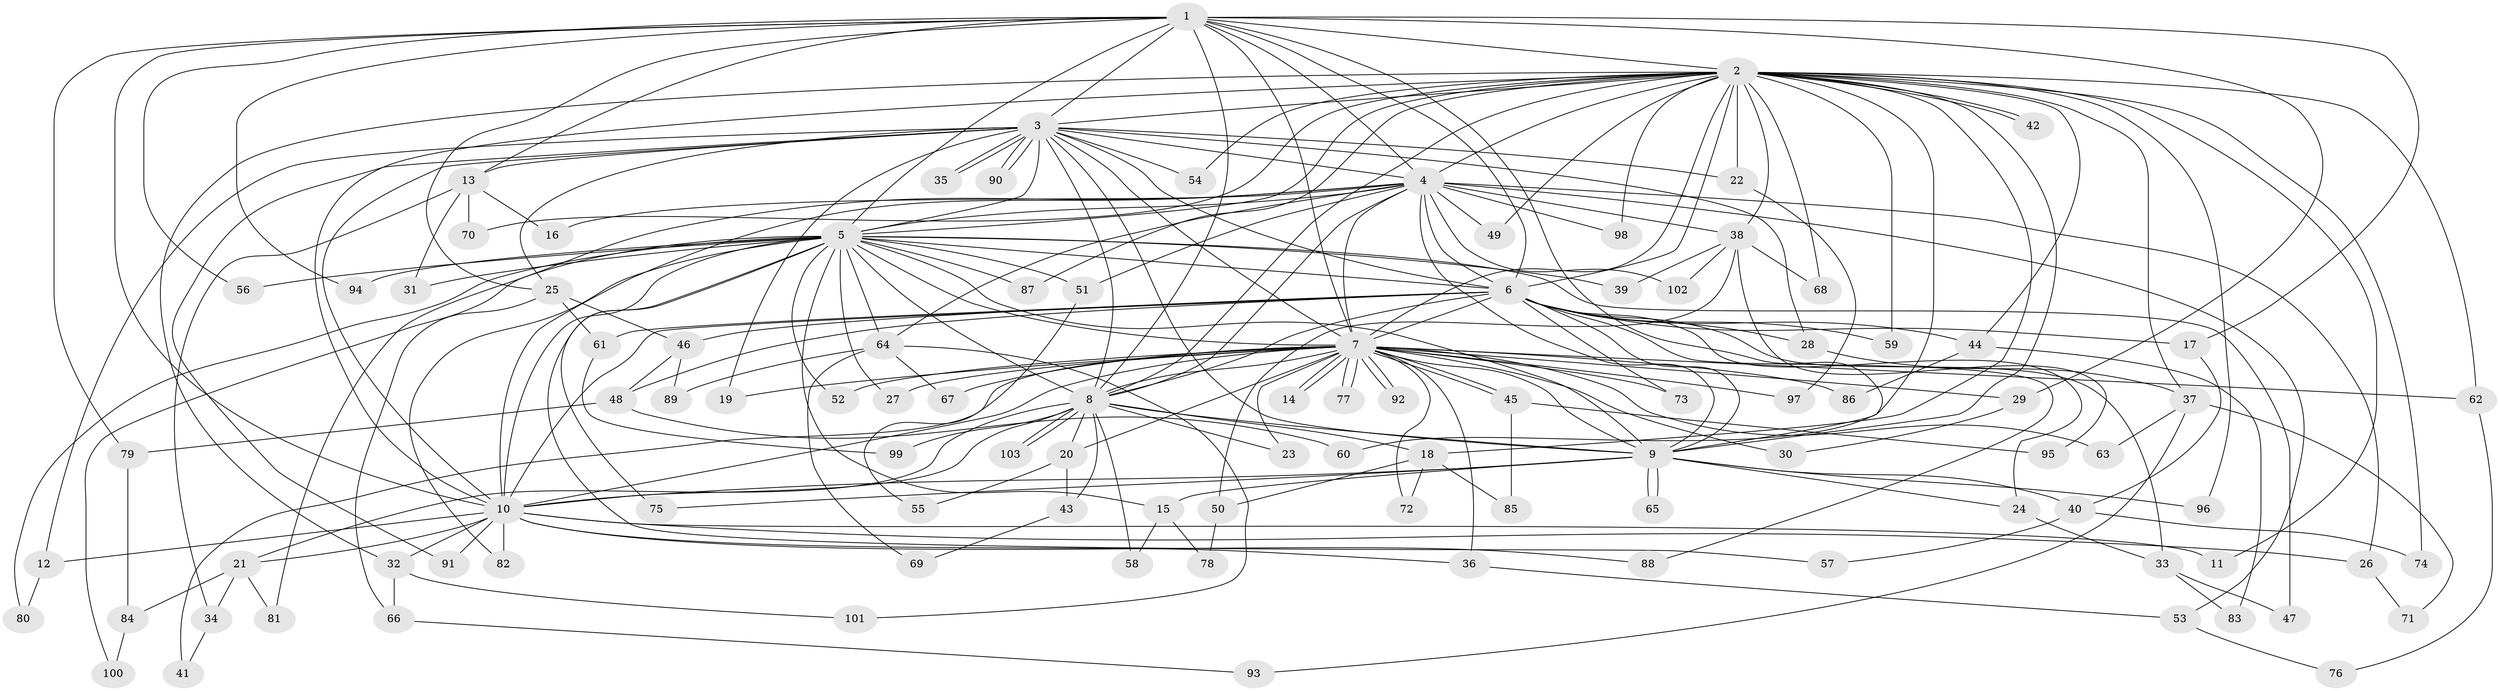 // coarse degree distribution, {14: 0.0273972602739726, 25: 0.0136986301369863, 16: 0.0136986301369863, 3: 0.2465753424657534, 26: 0.0136986301369863, 1: 0.1095890410958904, 2: 0.3150684931506849, 6: 0.0410958904109589, 4: 0.0958904109589041, 18: 0.0273972602739726, 7: 0.0136986301369863, 5: 0.0410958904109589, 21: 0.0136986301369863, 19: 0.0136986301369863, 15: 0.0136986301369863}
// Generated by graph-tools (version 1.1) at 2025/36/03/04/25 23:36:38]
// undirected, 103 vertices, 231 edges
graph export_dot {
  node [color=gray90,style=filled];
  1;
  2;
  3;
  4;
  5;
  6;
  7;
  8;
  9;
  10;
  11;
  12;
  13;
  14;
  15;
  16;
  17;
  18;
  19;
  20;
  21;
  22;
  23;
  24;
  25;
  26;
  27;
  28;
  29;
  30;
  31;
  32;
  33;
  34;
  35;
  36;
  37;
  38;
  39;
  40;
  41;
  42;
  43;
  44;
  45;
  46;
  47;
  48;
  49;
  50;
  51;
  52;
  53;
  54;
  55;
  56;
  57;
  58;
  59;
  60;
  61;
  62;
  63;
  64;
  65;
  66;
  67;
  68;
  69;
  70;
  71;
  72;
  73;
  74;
  75;
  76;
  77;
  78;
  79;
  80;
  81;
  82;
  83;
  84;
  85;
  86;
  87;
  88;
  89;
  90;
  91;
  92;
  93;
  94;
  95;
  96;
  97;
  98;
  99;
  100;
  101;
  102;
  103;
  1 -- 2;
  1 -- 3;
  1 -- 4;
  1 -- 5;
  1 -- 6;
  1 -- 7;
  1 -- 8;
  1 -- 9;
  1 -- 10;
  1 -- 13;
  1 -- 17;
  1 -- 25;
  1 -- 29;
  1 -- 56;
  1 -- 79;
  1 -- 94;
  2 -- 3;
  2 -- 4;
  2 -- 5;
  2 -- 6;
  2 -- 7;
  2 -- 8;
  2 -- 9;
  2 -- 10;
  2 -- 11;
  2 -- 18;
  2 -- 22;
  2 -- 32;
  2 -- 37;
  2 -- 38;
  2 -- 42;
  2 -- 42;
  2 -- 44;
  2 -- 49;
  2 -- 54;
  2 -- 59;
  2 -- 60;
  2 -- 62;
  2 -- 68;
  2 -- 70;
  2 -- 74;
  2 -- 87;
  2 -- 96;
  2 -- 98;
  3 -- 4;
  3 -- 5;
  3 -- 6;
  3 -- 7;
  3 -- 8;
  3 -- 9;
  3 -- 10;
  3 -- 12;
  3 -- 13;
  3 -- 19;
  3 -- 22;
  3 -- 25;
  3 -- 28;
  3 -- 35;
  3 -- 35;
  3 -- 54;
  3 -- 90;
  3 -- 90;
  3 -- 91;
  4 -- 5;
  4 -- 6;
  4 -- 7;
  4 -- 8;
  4 -- 9;
  4 -- 10;
  4 -- 16;
  4 -- 26;
  4 -- 38;
  4 -- 49;
  4 -- 51;
  4 -- 53;
  4 -- 64;
  4 -- 81;
  4 -- 98;
  4 -- 102;
  5 -- 6;
  5 -- 7;
  5 -- 8;
  5 -- 9;
  5 -- 10;
  5 -- 15;
  5 -- 27;
  5 -- 31;
  5 -- 39;
  5 -- 47;
  5 -- 51;
  5 -- 52;
  5 -- 56;
  5 -- 57;
  5 -- 64;
  5 -- 75;
  5 -- 80;
  5 -- 82;
  5 -- 87;
  5 -- 94;
  5 -- 100;
  6 -- 7;
  6 -- 8;
  6 -- 9;
  6 -- 10;
  6 -- 17;
  6 -- 24;
  6 -- 28;
  6 -- 33;
  6 -- 44;
  6 -- 46;
  6 -- 48;
  6 -- 59;
  6 -- 61;
  6 -- 73;
  6 -- 88;
  7 -- 8;
  7 -- 9;
  7 -- 10;
  7 -- 14;
  7 -- 14;
  7 -- 19;
  7 -- 20;
  7 -- 23;
  7 -- 27;
  7 -- 29;
  7 -- 30;
  7 -- 36;
  7 -- 41;
  7 -- 45;
  7 -- 45;
  7 -- 52;
  7 -- 62;
  7 -- 63;
  7 -- 67;
  7 -- 72;
  7 -- 73;
  7 -- 77;
  7 -- 77;
  7 -- 86;
  7 -- 92;
  7 -- 92;
  7 -- 97;
  8 -- 9;
  8 -- 10;
  8 -- 18;
  8 -- 20;
  8 -- 21;
  8 -- 23;
  8 -- 43;
  8 -- 58;
  8 -- 99;
  8 -- 103;
  8 -- 103;
  9 -- 10;
  9 -- 15;
  9 -- 24;
  9 -- 40;
  9 -- 65;
  9 -- 65;
  9 -- 75;
  9 -- 96;
  10 -- 11;
  10 -- 12;
  10 -- 21;
  10 -- 26;
  10 -- 32;
  10 -- 36;
  10 -- 82;
  10 -- 88;
  10 -- 91;
  12 -- 80;
  13 -- 16;
  13 -- 31;
  13 -- 34;
  13 -- 70;
  15 -- 58;
  15 -- 78;
  17 -- 40;
  18 -- 50;
  18 -- 72;
  18 -- 85;
  20 -- 43;
  20 -- 55;
  21 -- 34;
  21 -- 81;
  21 -- 84;
  22 -- 97;
  24 -- 33;
  25 -- 46;
  25 -- 61;
  25 -- 66;
  26 -- 71;
  28 -- 37;
  29 -- 30;
  32 -- 66;
  32 -- 101;
  33 -- 47;
  33 -- 83;
  34 -- 41;
  36 -- 53;
  37 -- 63;
  37 -- 71;
  37 -- 93;
  38 -- 39;
  38 -- 50;
  38 -- 68;
  38 -- 95;
  38 -- 102;
  40 -- 57;
  40 -- 74;
  43 -- 69;
  44 -- 83;
  44 -- 86;
  45 -- 85;
  45 -- 95;
  46 -- 48;
  46 -- 89;
  48 -- 60;
  48 -- 79;
  50 -- 78;
  51 -- 55;
  53 -- 76;
  61 -- 99;
  62 -- 76;
  64 -- 67;
  64 -- 69;
  64 -- 89;
  64 -- 101;
  66 -- 93;
  79 -- 84;
  84 -- 100;
}
